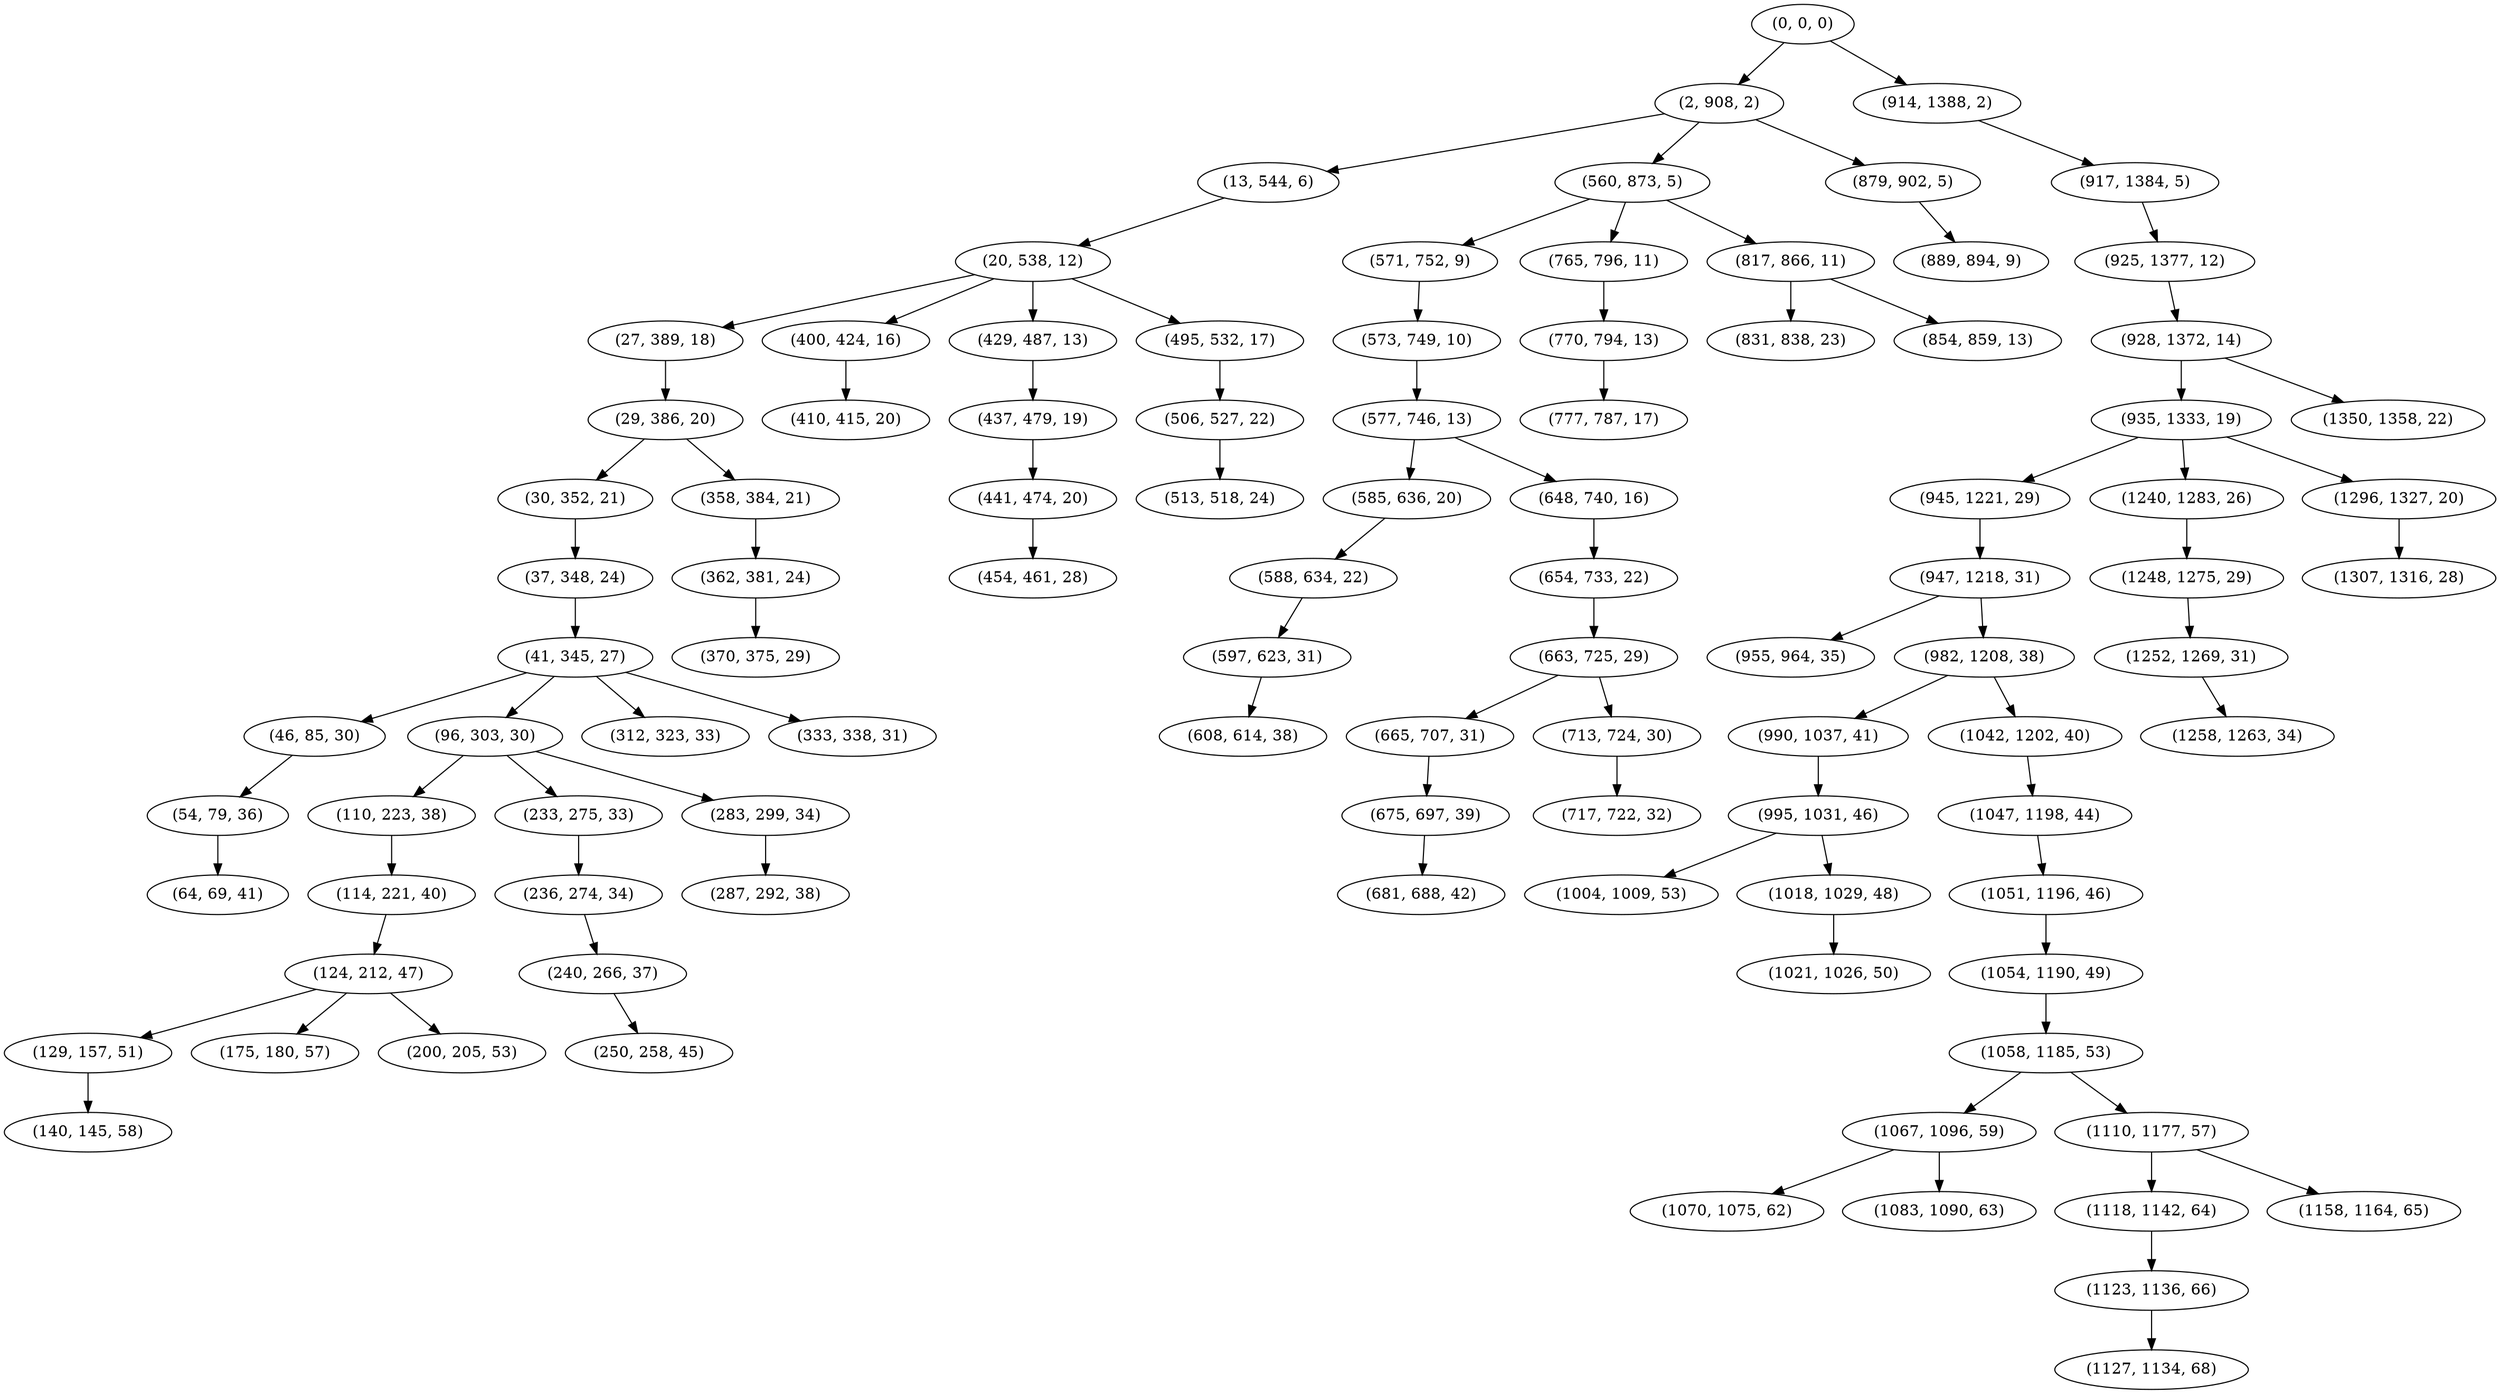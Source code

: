 digraph tree {
    "(0, 0, 0)";
    "(2, 908, 2)";
    "(13, 544, 6)";
    "(20, 538, 12)";
    "(27, 389, 18)";
    "(29, 386, 20)";
    "(30, 352, 21)";
    "(37, 348, 24)";
    "(41, 345, 27)";
    "(46, 85, 30)";
    "(54, 79, 36)";
    "(64, 69, 41)";
    "(96, 303, 30)";
    "(110, 223, 38)";
    "(114, 221, 40)";
    "(124, 212, 47)";
    "(129, 157, 51)";
    "(140, 145, 58)";
    "(175, 180, 57)";
    "(200, 205, 53)";
    "(233, 275, 33)";
    "(236, 274, 34)";
    "(240, 266, 37)";
    "(250, 258, 45)";
    "(283, 299, 34)";
    "(287, 292, 38)";
    "(312, 323, 33)";
    "(333, 338, 31)";
    "(358, 384, 21)";
    "(362, 381, 24)";
    "(370, 375, 29)";
    "(400, 424, 16)";
    "(410, 415, 20)";
    "(429, 487, 13)";
    "(437, 479, 19)";
    "(441, 474, 20)";
    "(454, 461, 28)";
    "(495, 532, 17)";
    "(506, 527, 22)";
    "(513, 518, 24)";
    "(560, 873, 5)";
    "(571, 752, 9)";
    "(573, 749, 10)";
    "(577, 746, 13)";
    "(585, 636, 20)";
    "(588, 634, 22)";
    "(597, 623, 31)";
    "(608, 614, 38)";
    "(648, 740, 16)";
    "(654, 733, 22)";
    "(663, 725, 29)";
    "(665, 707, 31)";
    "(675, 697, 39)";
    "(681, 688, 42)";
    "(713, 724, 30)";
    "(717, 722, 32)";
    "(765, 796, 11)";
    "(770, 794, 13)";
    "(777, 787, 17)";
    "(817, 866, 11)";
    "(831, 838, 23)";
    "(854, 859, 13)";
    "(879, 902, 5)";
    "(889, 894, 9)";
    "(914, 1388, 2)";
    "(917, 1384, 5)";
    "(925, 1377, 12)";
    "(928, 1372, 14)";
    "(935, 1333, 19)";
    "(945, 1221, 29)";
    "(947, 1218, 31)";
    "(955, 964, 35)";
    "(982, 1208, 38)";
    "(990, 1037, 41)";
    "(995, 1031, 46)";
    "(1004, 1009, 53)";
    "(1018, 1029, 48)";
    "(1021, 1026, 50)";
    "(1042, 1202, 40)";
    "(1047, 1198, 44)";
    "(1051, 1196, 46)";
    "(1054, 1190, 49)";
    "(1058, 1185, 53)";
    "(1067, 1096, 59)";
    "(1070, 1075, 62)";
    "(1083, 1090, 63)";
    "(1110, 1177, 57)";
    "(1118, 1142, 64)";
    "(1123, 1136, 66)";
    "(1127, 1134, 68)";
    "(1158, 1164, 65)";
    "(1240, 1283, 26)";
    "(1248, 1275, 29)";
    "(1252, 1269, 31)";
    "(1258, 1263, 34)";
    "(1296, 1327, 20)";
    "(1307, 1316, 28)";
    "(1350, 1358, 22)";
    "(0, 0, 0)" -> "(2, 908, 2)";
    "(0, 0, 0)" -> "(914, 1388, 2)";
    "(2, 908, 2)" -> "(13, 544, 6)";
    "(2, 908, 2)" -> "(560, 873, 5)";
    "(2, 908, 2)" -> "(879, 902, 5)";
    "(13, 544, 6)" -> "(20, 538, 12)";
    "(20, 538, 12)" -> "(27, 389, 18)";
    "(20, 538, 12)" -> "(400, 424, 16)";
    "(20, 538, 12)" -> "(429, 487, 13)";
    "(20, 538, 12)" -> "(495, 532, 17)";
    "(27, 389, 18)" -> "(29, 386, 20)";
    "(29, 386, 20)" -> "(30, 352, 21)";
    "(29, 386, 20)" -> "(358, 384, 21)";
    "(30, 352, 21)" -> "(37, 348, 24)";
    "(37, 348, 24)" -> "(41, 345, 27)";
    "(41, 345, 27)" -> "(46, 85, 30)";
    "(41, 345, 27)" -> "(96, 303, 30)";
    "(41, 345, 27)" -> "(312, 323, 33)";
    "(41, 345, 27)" -> "(333, 338, 31)";
    "(46, 85, 30)" -> "(54, 79, 36)";
    "(54, 79, 36)" -> "(64, 69, 41)";
    "(96, 303, 30)" -> "(110, 223, 38)";
    "(96, 303, 30)" -> "(233, 275, 33)";
    "(96, 303, 30)" -> "(283, 299, 34)";
    "(110, 223, 38)" -> "(114, 221, 40)";
    "(114, 221, 40)" -> "(124, 212, 47)";
    "(124, 212, 47)" -> "(129, 157, 51)";
    "(124, 212, 47)" -> "(175, 180, 57)";
    "(124, 212, 47)" -> "(200, 205, 53)";
    "(129, 157, 51)" -> "(140, 145, 58)";
    "(233, 275, 33)" -> "(236, 274, 34)";
    "(236, 274, 34)" -> "(240, 266, 37)";
    "(240, 266, 37)" -> "(250, 258, 45)";
    "(283, 299, 34)" -> "(287, 292, 38)";
    "(358, 384, 21)" -> "(362, 381, 24)";
    "(362, 381, 24)" -> "(370, 375, 29)";
    "(400, 424, 16)" -> "(410, 415, 20)";
    "(429, 487, 13)" -> "(437, 479, 19)";
    "(437, 479, 19)" -> "(441, 474, 20)";
    "(441, 474, 20)" -> "(454, 461, 28)";
    "(495, 532, 17)" -> "(506, 527, 22)";
    "(506, 527, 22)" -> "(513, 518, 24)";
    "(560, 873, 5)" -> "(571, 752, 9)";
    "(560, 873, 5)" -> "(765, 796, 11)";
    "(560, 873, 5)" -> "(817, 866, 11)";
    "(571, 752, 9)" -> "(573, 749, 10)";
    "(573, 749, 10)" -> "(577, 746, 13)";
    "(577, 746, 13)" -> "(585, 636, 20)";
    "(577, 746, 13)" -> "(648, 740, 16)";
    "(585, 636, 20)" -> "(588, 634, 22)";
    "(588, 634, 22)" -> "(597, 623, 31)";
    "(597, 623, 31)" -> "(608, 614, 38)";
    "(648, 740, 16)" -> "(654, 733, 22)";
    "(654, 733, 22)" -> "(663, 725, 29)";
    "(663, 725, 29)" -> "(665, 707, 31)";
    "(663, 725, 29)" -> "(713, 724, 30)";
    "(665, 707, 31)" -> "(675, 697, 39)";
    "(675, 697, 39)" -> "(681, 688, 42)";
    "(713, 724, 30)" -> "(717, 722, 32)";
    "(765, 796, 11)" -> "(770, 794, 13)";
    "(770, 794, 13)" -> "(777, 787, 17)";
    "(817, 866, 11)" -> "(831, 838, 23)";
    "(817, 866, 11)" -> "(854, 859, 13)";
    "(879, 902, 5)" -> "(889, 894, 9)";
    "(914, 1388, 2)" -> "(917, 1384, 5)";
    "(917, 1384, 5)" -> "(925, 1377, 12)";
    "(925, 1377, 12)" -> "(928, 1372, 14)";
    "(928, 1372, 14)" -> "(935, 1333, 19)";
    "(928, 1372, 14)" -> "(1350, 1358, 22)";
    "(935, 1333, 19)" -> "(945, 1221, 29)";
    "(935, 1333, 19)" -> "(1240, 1283, 26)";
    "(935, 1333, 19)" -> "(1296, 1327, 20)";
    "(945, 1221, 29)" -> "(947, 1218, 31)";
    "(947, 1218, 31)" -> "(955, 964, 35)";
    "(947, 1218, 31)" -> "(982, 1208, 38)";
    "(982, 1208, 38)" -> "(990, 1037, 41)";
    "(982, 1208, 38)" -> "(1042, 1202, 40)";
    "(990, 1037, 41)" -> "(995, 1031, 46)";
    "(995, 1031, 46)" -> "(1004, 1009, 53)";
    "(995, 1031, 46)" -> "(1018, 1029, 48)";
    "(1018, 1029, 48)" -> "(1021, 1026, 50)";
    "(1042, 1202, 40)" -> "(1047, 1198, 44)";
    "(1047, 1198, 44)" -> "(1051, 1196, 46)";
    "(1051, 1196, 46)" -> "(1054, 1190, 49)";
    "(1054, 1190, 49)" -> "(1058, 1185, 53)";
    "(1058, 1185, 53)" -> "(1067, 1096, 59)";
    "(1058, 1185, 53)" -> "(1110, 1177, 57)";
    "(1067, 1096, 59)" -> "(1070, 1075, 62)";
    "(1067, 1096, 59)" -> "(1083, 1090, 63)";
    "(1110, 1177, 57)" -> "(1118, 1142, 64)";
    "(1110, 1177, 57)" -> "(1158, 1164, 65)";
    "(1118, 1142, 64)" -> "(1123, 1136, 66)";
    "(1123, 1136, 66)" -> "(1127, 1134, 68)";
    "(1240, 1283, 26)" -> "(1248, 1275, 29)";
    "(1248, 1275, 29)" -> "(1252, 1269, 31)";
    "(1252, 1269, 31)" -> "(1258, 1263, 34)";
    "(1296, 1327, 20)" -> "(1307, 1316, 28)";
}
